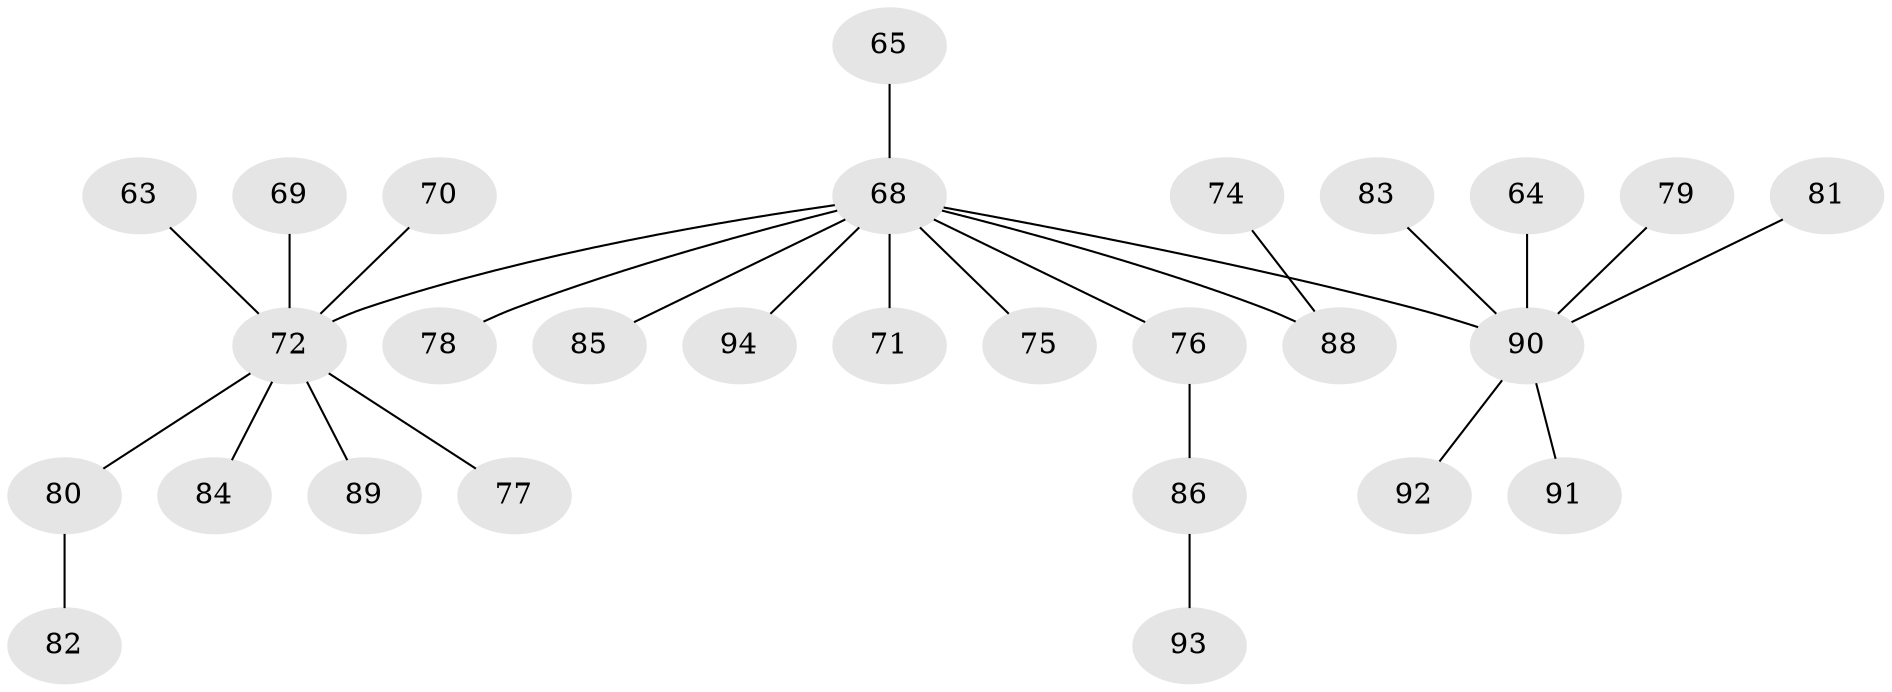 // original degree distribution, {4: 0.06382978723404255, 6: 0.010638297872340425, 9: 0.010638297872340425, 5: 0.06382978723404255, 1: 0.5, 3: 0.0425531914893617, 2: 0.30851063829787234}
// Generated by graph-tools (version 1.1) at 2025/56/03/04/25 21:56:55]
// undirected, 28 vertices, 27 edges
graph export_dot {
graph [start="1"]
  node [color=gray90,style=filled];
  63;
  64;
  65;
  68 [super="+36+67"];
  69;
  70;
  71;
  72 [super="+51+58+59+61"];
  74;
  75;
  76 [super="+54"];
  77;
  78;
  79;
  80;
  81;
  82;
  83;
  84;
  85;
  86;
  88 [super="+31+43+55"];
  89;
  90 [super="+87+35+42+45+46+56+73+60+62"];
  91;
  92;
  93;
  94;
  63 -- 72;
  64 -- 90;
  65 -- 68;
  68 -- 78;
  68 -- 71;
  68 -- 76;
  68 -- 85;
  68 -- 72;
  68 -- 88;
  68 -- 90;
  68 -- 75;
  68 -- 94;
  69 -- 72;
  70 -- 72;
  72 -- 77;
  72 -- 80;
  72 -- 84;
  72 -- 89;
  74 -- 88;
  76 -- 86;
  79 -- 90;
  80 -- 82;
  81 -- 90;
  83 -- 90;
  86 -- 93;
  90 -- 91;
  90 -- 92;
}
